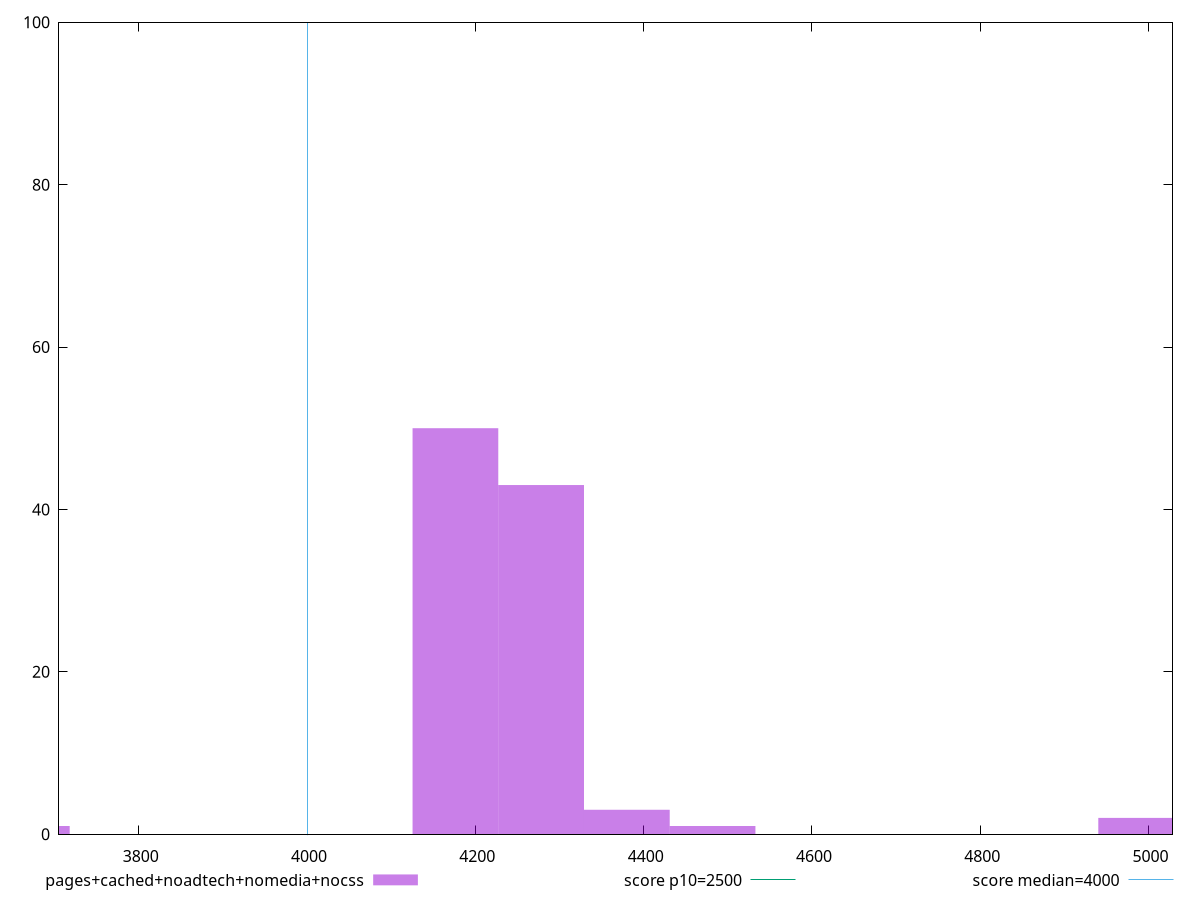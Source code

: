 reset

$pagesCachedNoadtechNomediaNocss <<EOF
3666.995554172715 1
4991.188393179529 2
4278.161479868168 43
4176.300492252259 50
4380.0224674840765 3
4481.883455099985 1
EOF

set key outside below
set boxwidth 101.86098761590875
set xrange [3705.2220000000007:5028.431999999999]
set yrange [0:100]
set trange [0:100]
set style fill transparent solid 0.5 noborder

set parametric
set terminal svg size 640, 490 enhanced background rgb 'white'
set output "report_00017_2021-02-10T15-08-03.406Z/largest-contentful-paint/comparison/histogram/4_vs_5.svg"

plot $pagesCachedNoadtechNomediaNocss title "pages+cached+noadtech+nomedia+nocss" with boxes, \
     2500,t title "score p10=2500", \
     4000,t title "score median=4000"

reset
